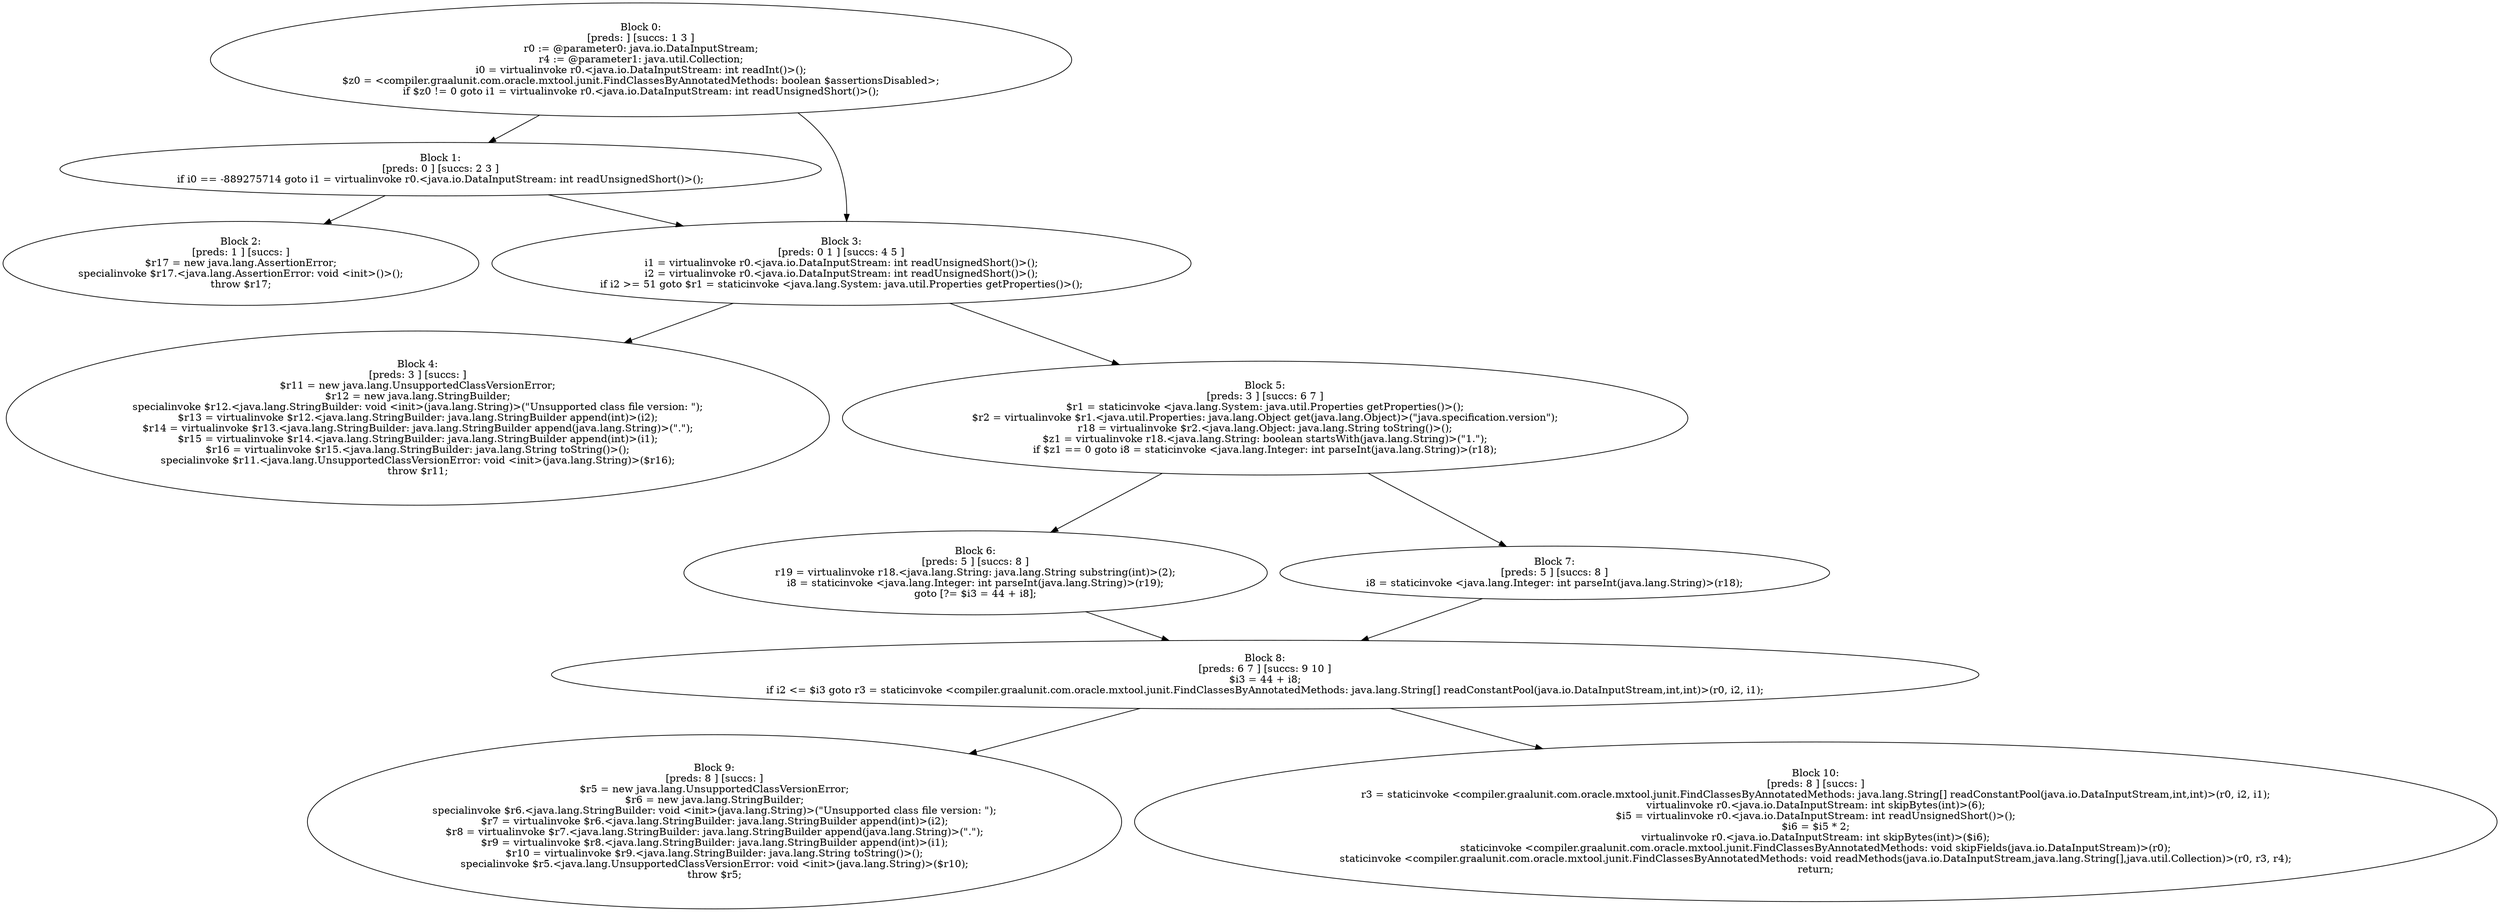 digraph "unitGraph" {
    "Block 0:
[preds: ] [succs: 1 3 ]
r0 := @parameter0: java.io.DataInputStream;
r4 := @parameter1: java.util.Collection;
i0 = virtualinvoke r0.<java.io.DataInputStream: int readInt()>();
$z0 = <compiler.graalunit.com.oracle.mxtool.junit.FindClassesByAnnotatedMethods: boolean $assertionsDisabled>;
if $z0 != 0 goto i1 = virtualinvoke r0.<java.io.DataInputStream: int readUnsignedShort()>();
"
    "Block 1:
[preds: 0 ] [succs: 2 3 ]
if i0 == -889275714 goto i1 = virtualinvoke r0.<java.io.DataInputStream: int readUnsignedShort()>();
"
    "Block 2:
[preds: 1 ] [succs: ]
$r17 = new java.lang.AssertionError;
specialinvoke $r17.<java.lang.AssertionError: void <init>()>();
throw $r17;
"
    "Block 3:
[preds: 0 1 ] [succs: 4 5 ]
i1 = virtualinvoke r0.<java.io.DataInputStream: int readUnsignedShort()>();
i2 = virtualinvoke r0.<java.io.DataInputStream: int readUnsignedShort()>();
if i2 >= 51 goto $r1 = staticinvoke <java.lang.System: java.util.Properties getProperties()>();
"
    "Block 4:
[preds: 3 ] [succs: ]
$r11 = new java.lang.UnsupportedClassVersionError;
$r12 = new java.lang.StringBuilder;
specialinvoke $r12.<java.lang.StringBuilder: void <init>(java.lang.String)>(\"Unsupported class file version: \");
$r13 = virtualinvoke $r12.<java.lang.StringBuilder: java.lang.StringBuilder append(int)>(i2);
$r14 = virtualinvoke $r13.<java.lang.StringBuilder: java.lang.StringBuilder append(java.lang.String)>(\".\");
$r15 = virtualinvoke $r14.<java.lang.StringBuilder: java.lang.StringBuilder append(int)>(i1);
$r16 = virtualinvoke $r15.<java.lang.StringBuilder: java.lang.String toString()>();
specialinvoke $r11.<java.lang.UnsupportedClassVersionError: void <init>(java.lang.String)>($r16);
throw $r11;
"
    "Block 5:
[preds: 3 ] [succs: 6 7 ]
$r1 = staticinvoke <java.lang.System: java.util.Properties getProperties()>();
$r2 = virtualinvoke $r1.<java.util.Properties: java.lang.Object get(java.lang.Object)>(\"java.specification.version\");
r18 = virtualinvoke $r2.<java.lang.Object: java.lang.String toString()>();
$z1 = virtualinvoke r18.<java.lang.String: boolean startsWith(java.lang.String)>(\"1.\");
if $z1 == 0 goto i8 = staticinvoke <java.lang.Integer: int parseInt(java.lang.String)>(r18);
"
    "Block 6:
[preds: 5 ] [succs: 8 ]
r19 = virtualinvoke r18.<java.lang.String: java.lang.String substring(int)>(2);
i8 = staticinvoke <java.lang.Integer: int parseInt(java.lang.String)>(r19);
goto [?= $i3 = 44 + i8];
"
    "Block 7:
[preds: 5 ] [succs: 8 ]
i8 = staticinvoke <java.lang.Integer: int parseInt(java.lang.String)>(r18);
"
    "Block 8:
[preds: 6 7 ] [succs: 9 10 ]
$i3 = 44 + i8;
if i2 <= $i3 goto r3 = staticinvoke <compiler.graalunit.com.oracle.mxtool.junit.FindClassesByAnnotatedMethods: java.lang.String[] readConstantPool(java.io.DataInputStream,int,int)>(r0, i2, i1);
"
    "Block 9:
[preds: 8 ] [succs: ]
$r5 = new java.lang.UnsupportedClassVersionError;
$r6 = new java.lang.StringBuilder;
specialinvoke $r6.<java.lang.StringBuilder: void <init>(java.lang.String)>(\"Unsupported class file version: \");
$r7 = virtualinvoke $r6.<java.lang.StringBuilder: java.lang.StringBuilder append(int)>(i2);
$r8 = virtualinvoke $r7.<java.lang.StringBuilder: java.lang.StringBuilder append(java.lang.String)>(\".\");
$r9 = virtualinvoke $r8.<java.lang.StringBuilder: java.lang.StringBuilder append(int)>(i1);
$r10 = virtualinvoke $r9.<java.lang.StringBuilder: java.lang.String toString()>();
specialinvoke $r5.<java.lang.UnsupportedClassVersionError: void <init>(java.lang.String)>($r10);
throw $r5;
"
    "Block 10:
[preds: 8 ] [succs: ]
r3 = staticinvoke <compiler.graalunit.com.oracle.mxtool.junit.FindClassesByAnnotatedMethods: java.lang.String[] readConstantPool(java.io.DataInputStream,int,int)>(r0, i2, i1);
virtualinvoke r0.<java.io.DataInputStream: int skipBytes(int)>(6);
$i5 = virtualinvoke r0.<java.io.DataInputStream: int readUnsignedShort()>();
$i6 = $i5 * 2;
virtualinvoke r0.<java.io.DataInputStream: int skipBytes(int)>($i6);
staticinvoke <compiler.graalunit.com.oracle.mxtool.junit.FindClassesByAnnotatedMethods: void skipFields(java.io.DataInputStream)>(r0);
staticinvoke <compiler.graalunit.com.oracle.mxtool.junit.FindClassesByAnnotatedMethods: void readMethods(java.io.DataInputStream,java.lang.String[],java.util.Collection)>(r0, r3, r4);
return;
"
    "Block 0:
[preds: ] [succs: 1 3 ]
r0 := @parameter0: java.io.DataInputStream;
r4 := @parameter1: java.util.Collection;
i0 = virtualinvoke r0.<java.io.DataInputStream: int readInt()>();
$z0 = <compiler.graalunit.com.oracle.mxtool.junit.FindClassesByAnnotatedMethods: boolean $assertionsDisabled>;
if $z0 != 0 goto i1 = virtualinvoke r0.<java.io.DataInputStream: int readUnsignedShort()>();
"->"Block 1:
[preds: 0 ] [succs: 2 3 ]
if i0 == -889275714 goto i1 = virtualinvoke r0.<java.io.DataInputStream: int readUnsignedShort()>();
";
    "Block 0:
[preds: ] [succs: 1 3 ]
r0 := @parameter0: java.io.DataInputStream;
r4 := @parameter1: java.util.Collection;
i0 = virtualinvoke r0.<java.io.DataInputStream: int readInt()>();
$z0 = <compiler.graalunit.com.oracle.mxtool.junit.FindClassesByAnnotatedMethods: boolean $assertionsDisabled>;
if $z0 != 0 goto i1 = virtualinvoke r0.<java.io.DataInputStream: int readUnsignedShort()>();
"->"Block 3:
[preds: 0 1 ] [succs: 4 5 ]
i1 = virtualinvoke r0.<java.io.DataInputStream: int readUnsignedShort()>();
i2 = virtualinvoke r0.<java.io.DataInputStream: int readUnsignedShort()>();
if i2 >= 51 goto $r1 = staticinvoke <java.lang.System: java.util.Properties getProperties()>();
";
    "Block 1:
[preds: 0 ] [succs: 2 3 ]
if i0 == -889275714 goto i1 = virtualinvoke r0.<java.io.DataInputStream: int readUnsignedShort()>();
"->"Block 2:
[preds: 1 ] [succs: ]
$r17 = new java.lang.AssertionError;
specialinvoke $r17.<java.lang.AssertionError: void <init>()>();
throw $r17;
";
    "Block 1:
[preds: 0 ] [succs: 2 3 ]
if i0 == -889275714 goto i1 = virtualinvoke r0.<java.io.DataInputStream: int readUnsignedShort()>();
"->"Block 3:
[preds: 0 1 ] [succs: 4 5 ]
i1 = virtualinvoke r0.<java.io.DataInputStream: int readUnsignedShort()>();
i2 = virtualinvoke r0.<java.io.DataInputStream: int readUnsignedShort()>();
if i2 >= 51 goto $r1 = staticinvoke <java.lang.System: java.util.Properties getProperties()>();
";
    "Block 3:
[preds: 0 1 ] [succs: 4 5 ]
i1 = virtualinvoke r0.<java.io.DataInputStream: int readUnsignedShort()>();
i2 = virtualinvoke r0.<java.io.DataInputStream: int readUnsignedShort()>();
if i2 >= 51 goto $r1 = staticinvoke <java.lang.System: java.util.Properties getProperties()>();
"->"Block 4:
[preds: 3 ] [succs: ]
$r11 = new java.lang.UnsupportedClassVersionError;
$r12 = new java.lang.StringBuilder;
specialinvoke $r12.<java.lang.StringBuilder: void <init>(java.lang.String)>(\"Unsupported class file version: \");
$r13 = virtualinvoke $r12.<java.lang.StringBuilder: java.lang.StringBuilder append(int)>(i2);
$r14 = virtualinvoke $r13.<java.lang.StringBuilder: java.lang.StringBuilder append(java.lang.String)>(\".\");
$r15 = virtualinvoke $r14.<java.lang.StringBuilder: java.lang.StringBuilder append(int)>(i1);
$r16 = virtualinvoke $r15.<java.lang.StringBuilder: java.lang.String toString()>();
specialinvoke $r11.<java.lang.UnsupportedClassVersionError: void <init>(java.lang.String)>($r16);
throw $r11;
";
    "Block 3:
[preds: 0 1 ] [succs: 4 5 ]
i1 = virtualinvoke r0.<java.io.DataInputStream: int readUnsignedShort()>();
i2 = virtualinvoke r0.<java.io.DataInputStream: int readUnsignedShort()>();
if i2 >= 51 goto $r1 = staticinvoke <java.lang.System: java.util.Properties getProperties()>();
"->"Block 5:
[preds: 3 ] [succs: 6 7 ]
$r1 = staticinvoke <java.lang.System: java.util.Properties getProperties()>();
$r2 = virtualinvoke $r1.<java.util.Properties: java.lang.Object get(java.lang.Object)>(\"java.specification.version\");
r18 = virtualinvoke $r2.<java.lang.Object: java.lang.String toString()>();
$z1 = virtualinvoke r18.<java.lang.String: boolean startsWith(java.lang.String)>(\"1.\");
if $z1 == 0 goto i8 = staticinvoke <java.lang.Integer: int parseInt(java.lang.String)>(r18);
";
    "Block 5:
[preds: 3 ] [succs: 6 7 ]
$r1 = staticinvoke <java.lang.System: java.util.Properties getProperties()>();
$r2 = virtualinvoke $r1.<java.util.Properties: java.lang.Object get(java.lang.Object)>(\"java.specification.version\");
r18 = virtualinvoke $r2.<java.lang.Object: java.lang.String toString()>();
$z1 = virtualinvoke r18.<java.lang.String: boolean startsWith(java.lang.String)>(\"1.\");
if $z1 == 0 goto i8 = staticinvoke <java.lang.Integer: int parseInt(java.lang.String)>(r18);
"->"Block 6:
[preds: 5 ] [succs: 8 ]
r19 = virtualinvoke r18.<java.lang.String: java.lang.String substring(int)>(2);
i8 = staticinvoke <java.lang.Integer: int parseInt(java.lang.String)>(r19);
goto [?= $i3 = 44 + i8];
";
    "Block 5:
[preds: 3 ] [succs: 6 7 ]
$r1 = staticinvoke <java.lang.System: java.util.Properties getProperties()>();
$r2 = virtualinvoke $r1.<java.util.Properties: java.lang.Object get(java.lang.Object)>(\"java.specification.version\");
r18 = virtualinvoke $r2.<java.lang.Object: java.lang.String toString()>();
$z1 = virtualinvoke r18.<java.lang.String: boolean startsWith(java.lang.String)>(\"1.\");
if $z1 == 0 goto i8 = staticinvoke <java.lang.Integer: int parseInt(java.lang.String)>(r18);
"->"Block 7:
[preds: 5 ] [succs: 8 ]
i8 = staticinvoke <java.lang.Integer: int parseInt(java.lang.String)>(r18);
";
    "Block 6:
[preds: 5 ] [succs: 8 ]
r19 = virtualinvoke r18.<java.lang.String: java.lang.String substring(int)>(2);
i8 = staticinvoke <java.lang.Integer: int parseInt(java.lang.String)>(r19);
goto [?= $i3 = 44 + i8];
"->"Block 8:
[preds: 6 7 ] [succs: 9 10 ]
$i3 = 44 + i8;
if i2 <= $i3 goto r3 = staticinvoke <compiler.graalunit.com.oracle.mxtool.junit.FindClassesByAnnotatedMethods: java.lang.String[] readConstantPool(java.io.DataInputStream,int,int)>(r0, i2, i1);
";
    "Block 7:
[preds: 5 ] [succs: 8 ]
i8 = staticinvoke <java.lang.Integer: int parseInt(java.lang.String)>(r18);
"->"Block 8:
[preds: 6 7 ] [succs: 9 10 ]
$i3 = 44 + i8;
if i2 <= $i3 goto r3 = staticinvoke <compiler.graalunit.com.oracle.mxtool.junit.FindClassesByAnnotatedMethods: java.lang.String[] readConstantPool(java.io.DataInputStream,int,int)>(r0, i2, i1);
";
    "Block 8:
[preds: 6 7 ] [succs: 9 10 ]
$i3 = 44 + i8;
if i2 <= $i3 goto r3 = staticinvoke <compiler.graalunit.com.oracle.mxtool.junit.FindClassesByAnnotatedMethods: java.lang.String[] readConstantPool(java.io.DataInputStream,int,int)>(r0, i2, i1);
"->"Block 9:
[preds: 8 ] [succs: ]
$r5 = new java.lang.UnsupportedClassVersionError;
$r6 = new java.lang.StringBuilder;
specialinvoke $r6.<java.lang.StringBuilder: void <init>(java.lang.String)>(\"Unsupported class file version: \");
$r7 = virtualinvoke $r6.<java.lang.StringBuilder: java.lang.StringBuilder append(int)>(i2);
$r8 = virtualinvoke $r7.<java.lang.StringBuilder: java.lang.StringBuilder append(java.lang.String)>(\".\");
$r9 = virtualinvoke $r8.<java.lang.StringBuilder: java.lang.StringBuilder append(int)>(i1);
$r10 = virtualinvoke $r9.<java.lang.StringBuilder: java.lang.String toString()>();
specialinvoke $r5.<java.lang.UnsupportedClassVersionError: void <init>(java.lang.String)>($r10);
throw $r5;
";
    "Block 8:
[preds: 6 7 ] [succs: 9 10 ]
$i3 = 44 + i8;
if i2 <= $i3 goto r3 = staticinvoke <compiler.graalunit.com.oracle.mxtool.junit.FindClassesByAnnotatedMethods: java.lang.String[] readConstantPool(java.io.DataInputStream,int,int)>(r0, i2, i1);
"->"Block 10:
[preds: 8 ] [succs: ]
r3 = staticinvoke <compiler.graalunit.com.oracle.mxtool.junit.FindClassesByAnnotatedMethods: java.lang.String[] readConstantPool(java.io.DataInputStream,int,int)>(r0, i2, i1);
virtualinvoke r0.<java.io.DataInputStream: int skipBytes(int)>(6);
$i5 = virtualinvoke r0.<java.io.DataInputStream: int readUnsignedShort()>();
$i6 = $i5 * 2;
virtualinvoke r0.<java.io.DataInputStream: int skipBytes(int)>($i6);
staticinvoke <compiler.graalunit.com.oracle.mxtool.junit.FindClassesByAnnotatedMethods: void skipFields(java.io.DataInputStream)>(r0);
staticinvoke <compiler.graalunit.com.oracle.mxtool.junit.FindClassesByAnnotatedMethods: void readMethods(java.io.DataInputStream,java.lang.String[],java.util.Collection)>(r0, r3, r4);
return;
";
}
